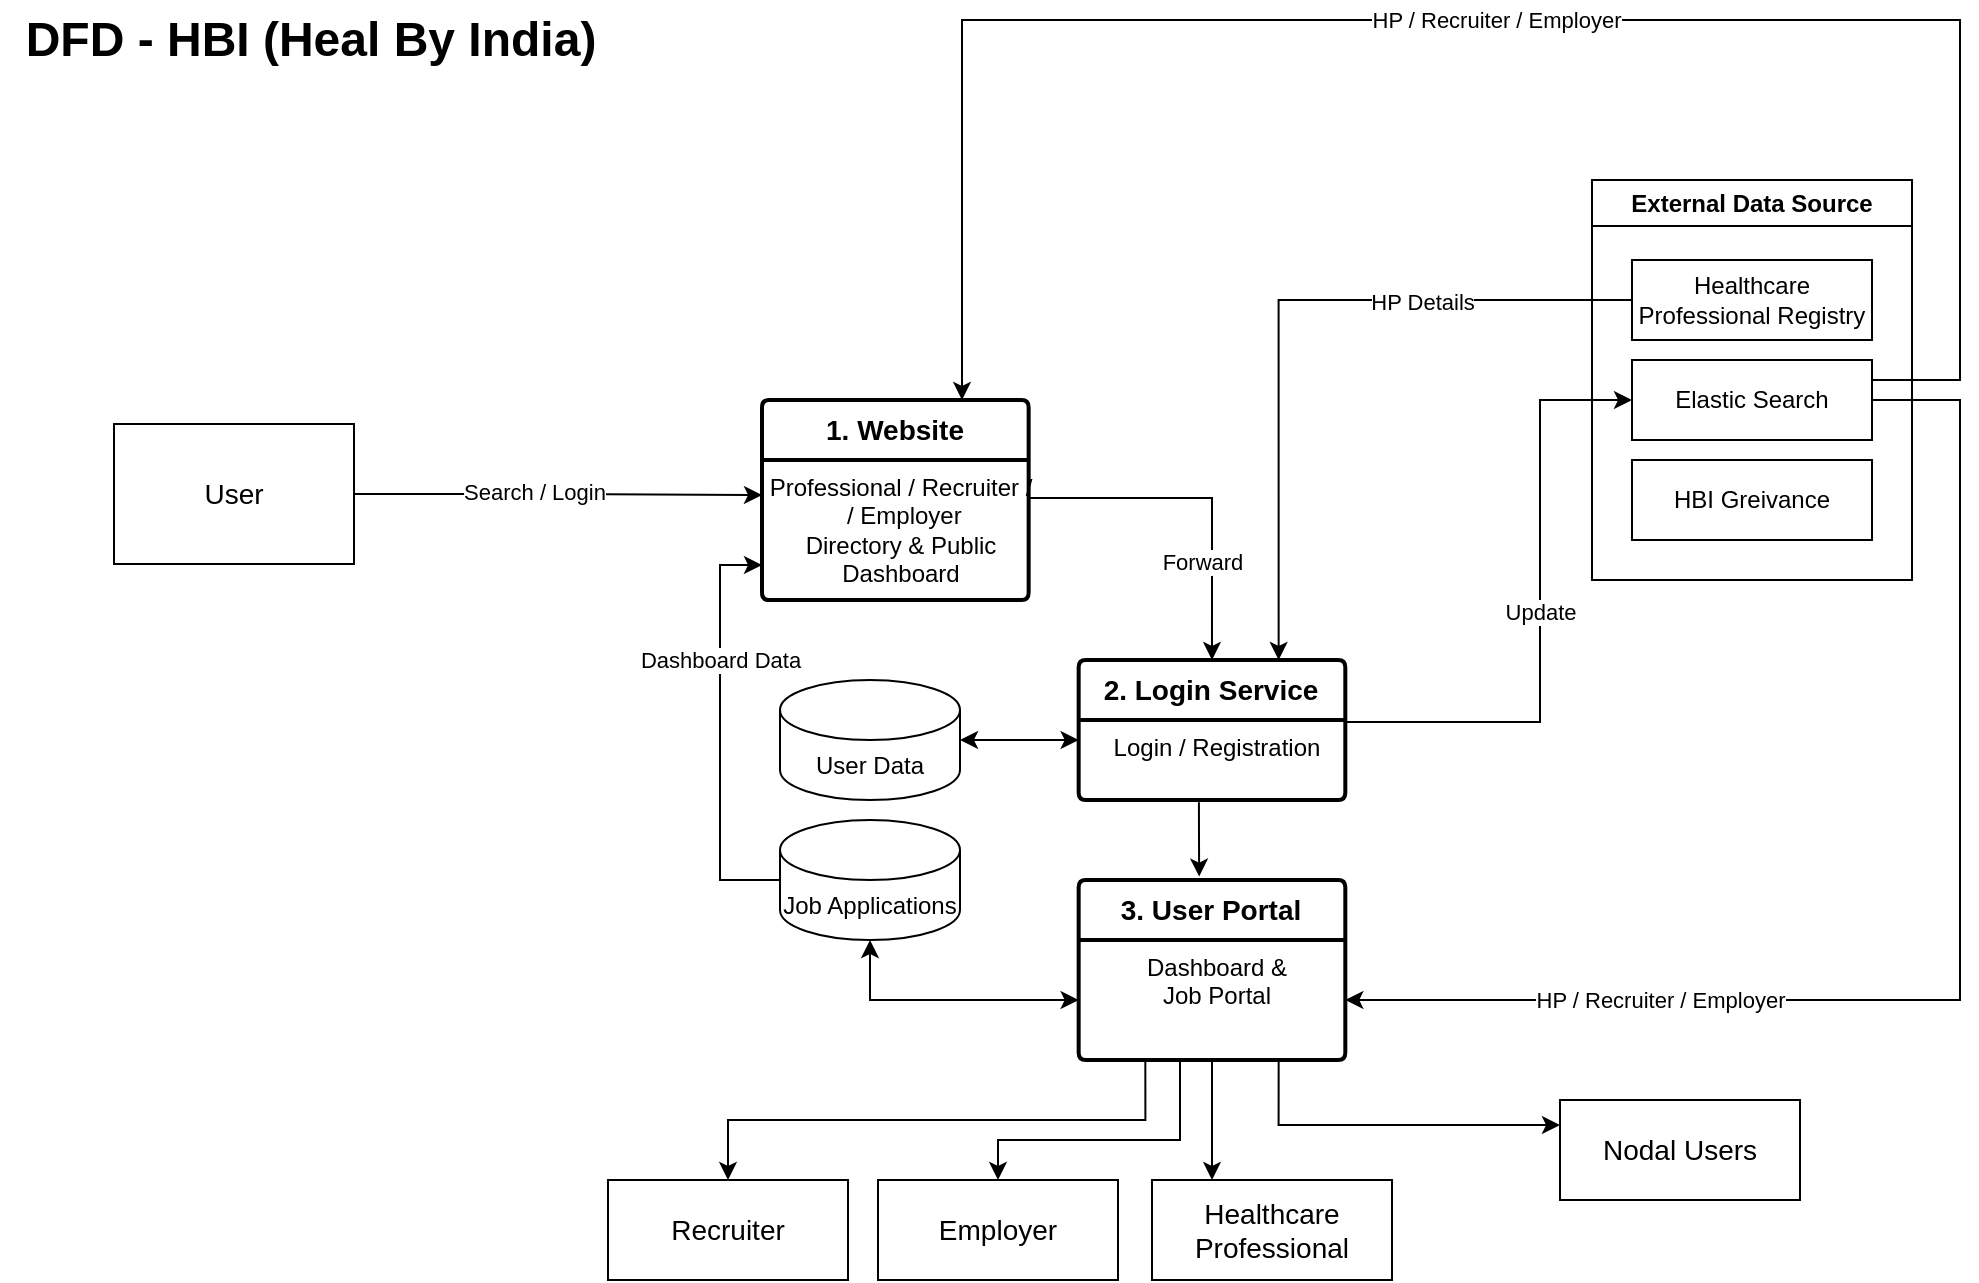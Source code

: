 <mxfile version="22.1.8" type="github">
  <diagram name="Page-1" id="5d7acffa-a066-3a61-03fe-96351882024d">
    <mxGraphModel dx="1216" dy="508" grid="1" gridSize="10" guides="1" tooltips="1" connect="1" arrows="1" fold="1" page="1" pageScale="1" pageWidth="1100" pageHeight="850" background="#ffffff" math="0" shadow="0">
      <root>
        <mxCell id="0" />
        <mxCell id="1" parent="0" />
        <mxCell id="2-qn9SCY0CSl4VwghT2g-1" value="&lt;font style=&quot;font-size: 14px;&quot;&gt;&lt;b style=&quot;&quot;&gt;1. Website&lt;/b&gt;&lt;/font&gt;" style="swimlane;childLayout=stackLayout;horizontal=1;startSize=30;horizontalStack=0;rounded=1;fontSize=14;fontStyle=0;strokeWidth=2;resizeParent=0;resizeLast=1;shadow=0;dashed=0;align=center;arcSize=4;whiteSpace=wrap;html=1;" parent="1" vertex="1">
          <mxGeometry x="421" y="240" width="133.33" height="100" as="geometry" />
        </mxCell>
        <mxCell id="2-qn9SCY0CSl4VwghT2g-2" value="Professional / Recruiter /&lt;br&gt;&amp;nbsp;/ Employer&lt;br&gt;Directory &amp;amp; Public &lt;br&gt;Dashboard" style="align=center;strokeColor=none;fillColor=none;spacingLeft=4;fontSize=12;verticalAlign=top;resizable=0;rotatable=0;part=1;html=1;" parent="2-qn9SCY0CSl4VwghT2g-1" vertex="1">
          <mxGeometry y="30" width="133.33" height="70" as="geometry" />
        </mxCell>
        <mxCell id="2-qn9SCY0CSl4VwghT2g-5" value="&lt;font style=&quot;font-size: 14px;&quot;&gt;User&lt;br&gt;&lt;/font&gt;" style="rounded=0;whiteSpace=wrap;html=1;" parent="1" vertex="1">
          <mxGeometry x="97" y="252" width="120" height="70" as="geometry" />
        </mxCell>
        <mxCell id="2-qn9SCY0CSl4VwghT2g-9" value="" style="endArrow=classic;html=1;rounded=0;edgeStyle=orthogonalEdgeStyle;entryX=0;entryY=0.25;entryDx=0;entryDy=0;" parent="1" target="2-qn9SCY0CSl4VwghT2g-2" edge="1" source="2-qn9SCY0CSl4VwghT2g-5">
          <mxGeometry relative="1" as="geometry">
            <mxPoint x="216" y="270" as="sourcePoint" />
            <mxPoint x="446" y="271" as="targetPoint" />
          </mxGeometry>
        </mxCell>
        <mxCell id="2-qn9SCY0CSl4VwghT2g-20" value="User Data" style="shape=cylinder3;whiteSpace=wrap;html=1;boundedLbl=1;backgroundOutline=1;size=15;" parent="1" vertex="1">
          <mxGeometry x="430" y="380" width="90" height="60" as="geometry" />
        </mxCell>
        <mxCell id="2-qn9SCY0CSl4VwghT2g-29" value="&lt;font style=&quot;font-size: 14px;&quot;&gt;&lt;b style=&quot;&quot;&gt;2. Login Service&lt;/b&gt;&lt;/font&gt;" style="swimlane;childLayout=stackLayout;horizontal=1;startSize=30;horizontalStack=0;rounded=1;fontSize=14;fontStyle=0;strokeWidth=2;resizeParent=0;resizeLast=1;shadow=0;dashed=0;align=center;arcSize=4;whiteSpace=wrap;html=1;" parent="1" vertex="1">
          <mxGeometry x="579.33" y="370" width="133.33" height="70" as="geometry" />
        </mxCell>
        <mxCell id="2-qn9SCY0CSl4VwghT2g-30" value="Login / Registration" style="align=center;strokeColor=none;fillColor=none;spacingLeft=4;fontSize=12;verticalAlign=top;resizable=0;rotatable=0;part=1;html=1;" parent="2-qn9SCY0CSl4VwghT2g-29" vertex="1">
          <mxGeometry y="30" width="133.33" height="40" as="geometry" />
        </mxCell>
        <mxCell id="ZYt9PUyYWpOB_vdmKRMF-25" value="&lt;font style=&quot;font-size: 14px;&quot;&gt;&lt;b style=&quot;&quot;&gt;3. User Portal&lt;/b&gt;&lt;/font&gt;" style="swimlane;childLayout=stackLayout;horizontal=1;startSize=30;horizontalStack=0;rounded=1;fontSize=14;fontStyle=0;strokeWidth=2;resizeParent=0;resizeLast=1;shadow=0;dashed=0;align=center;arcSize=4;whiteSpace=wrap;html=1;" parent="1" vertex="1">
          <mxGeometry x="579.33" y="480" width="133.33" height="90" as="geometry" />
        </mxCell>
        <mxCell id="ZYt9PUyYWpOB_vdmKRMF-26" value="Dashboard &amp;amp; &lt;br&gt;Job Portal" style="align=center;strokeColor=none;fillColor=none;spacingLeft=4;fontSize=12;verticalAlign=top;resizable=0;rotatable=0;part=1;html=1;" parent="ZYt9PUyYWpOB_vdmKRMF-25" vertex="1">
          <mxGeometry y="30" width="133.33" height="60" as="geometry" />
        </mxCell>
        <mxCell id="ZYt9PUyYWpOB_vdmKRMF-55" value="&lt;font style=&quot;font-size: 24px;&quot;&gt;&lt;b&gt;DFD - HBI (Heal By India)&lt;/b&gt;&lt;/font&gt;" style="text;html=1;align=center;verticalAlign=middle;resizable=0;points=[];autosize=1;strokeColor=none;fillColor=none;" parent="1" vertex="1">
          <mxGeometry x="40" y="40" width="310" height="40" as="geometry" />
        </mxCell>
        <mxCell id="VMeWkLT3xw4zWEuHZqp--6" value="" style="endArrow=classic;html=1;rounded=0;edgeStyle=orthogonalEdgeStyle;entryX=0.5;entryY=0;entryDx=0;entryDy=0;exitX=1;exitY=0.5;exitDx=0;exitDy=0;" parent="1" source="2-qn9SCY0CSl4VwghT2g-1" target="2-qn9SCY0CSl4VwghT2g-29" edge="1">
          <mxGeometry relative="1" as="geometry">
            <mxPoint x="580" y="289.41" as="sourcePoint" />
            <mxPoint x="750" y="289" as="targetPoint" />
            <Array as="points">
              <mxPoint x="554" y="289" />
              <mxPoint x="646" y="289" />
            </Array>
          </mxGeometry>
        </mxCell>
        <mxCell id="VMeWkLT3xw4zWEuHZqp--7" value="Forward" style="edgeLabel;resizable=0;html=1;align=center;verticalAlign=middle;" parent="VMeWkLT3xw4zWEuHZqp--6" connectable="0" vertex="1">
          <mxGeometry relative="1" as="geometry">
            <mxPoint y="32" as="offset" />
          </mxGeometry>
        </mxCell>
        <mxCell id="VMeWkLT3xw4zWEuHZqp--10" value="External Data Source" style="swimlane;whiteSpace=wrap;html=1;" parent="1" vertex="1">
          <mxGeometry x="836" y="130" width="160" height="200" as="geometry" />
        </mxCell>
        <mxCell id="2-qn9SCY0CSl4VwghT2g-19" value="&lt;font style=&quot;&quot;&gt;&lt;font style=&quot;font-size: 12px;&quot;&gt;Healthcare Professional Registry&lt;/font&gt;&lt;br&gt;&lt;/font&gt;" style="rounded=0;whiteSpace=wrap;html=1;" parent="VMeWkLT3xw4zWEuHZqp--10" vertex="1">
          <mxGeometry x="20" y="40" width="120" height="40" as="geometry" />
        </mxCell>
        <mxCell id="VMeWkLT3xw4zWEuHZqp--11" value="&lt;font style=&quot;&quot;&gt;Elastic Search&lt;br&gt;&lt;/font&gt;" style="rounded=0;whiteSpace=wrap;html=1;" parent="VMeWkLT3xw4zWEuHZqp--10" vertex="1">
          <mxGeometry x="20" y="90" width="120" height="40" as="geometry" />
        </mxCell>
        <mxCell id="W5KI2_hVfU21jzX0xVE0-1" value="&lt;font style=&quot;&quot;&gt;HBI Greivance&lt;br&gt;&lt;/font&gt;" style="rounded=0;whiteSpace=wrap;html=1;" vertex="1" parent="VMeWkLT3xw4zWEuHZqp--10">
          <mxGeometry x="20" y="140" width="120" height="40" as="geometry" />
        </mxCell>
        <mxCell id="W5KI2_hVfU21jzX0xVE0-2" value="" style="endArrow=classic;html=1;rounded=0;edgeStyle=orthogonalEdgeStyle;entryX=0.75;entryY=0;entryDx=0;entryDy=0;exitX=0;exitY=0.5;exitDx=0;exitDy=0;" edge="1" parent="1" source="2-qn9SCY0CSl4VwghT2g-19" target="2-qn9SCY0CSl4VwghT2g-29">
          <mxGeometry relative="1" as="geometry">
            <mxPoint x="630" y="200" as="sourcePoint" />
            <mxPoint x="790" y="200" as="targetPoint" />
          </mxGeometry>
        </mxCell>
        <mxCell id="W5KI2_hVfU21jzX0xVE0-3" value="HP Details" style="edgeLabel;resizable=0;html=1;align=center;verticalAlign=middle;" connectable="0" vertex="1" parent="W5KI2_hVfU21jzX0xVE0-2">
          <mxGeometry relative="1" as="geometry">
            <mxPoint x="71" y="-1" as="offset" />
          </mxGeometry>
        </mxCell>
        <mxCell id="W5KI2_hVfU21jzX0xVE0-6" value="" style="endArrow=classic;html=1;rounded=0;edgeStyle=orthogonalEdgeStyle;entryX=0;entryY=0.5;entryDx=0;entryDy=0;exitX=1.005;exitY=0.026;exitDx=0;exitDy=0;exitPerimeter=0;" edge="1" parent="1" source="2-qn9SCY0CSl4VwghT2g-30" target="VMeWkLT3xw4zWEuHZqp--11">
          <mxGeometry relative="1" as="geometry">
            <mxPoint x="720" y="401" as="sourcePoint" />
            <mxPoint x="850" y="240" as="targetPoint" />
            <Array as="points">
              <mxPoint x="720" y="401" />
              <mxPoint x="810" y="401" />
              <mxPoint x="810" y="240" />
            </Array>
          </mxGeometry>
        </mxCell>
        <mxCell id="W5KI2_hVfU21jzX0xVE0-7" value="Update" style="edgeLabel;resizable=0;html=1;align=center;verticalAlign=middle;" connectable="0" vertex="1" parent="W5KI2_hVfU21jzX0xVE0-6">
          <mxGeometry relative="1" as="geometry" />
        </mxCell>
        <mxCell id="W5KI2_hVfU21jzX0xVE0-10" value="" style="endArrow=classic;html=1;rounded=0;edgeStyle=orthogonalEdgeStyle;entryX=0.452;entryY=-0.019;entryDx=0;entryDy=0;entryPerimeter=0;exitX=0.451;exitY=1.027;exitDx=0;exitDy=0;exitPerimeter=0;" edge="1" parent="1" source="2-qn9SCY0CSl4VwghT2g-30" target="ZYt9PUyYWpOB_vdmKRMF-25">
          <mxGeometry relative="1" as="geometry">
            <mxPoint x="630" y="450" as="sourcePoint" />
            <mxPoint x="790" y="450" as="targetPoint" />
          </mxGeometry>
        </mxCell>
        <mxCell id="W5KI2_hVfU21jzX0xVE0-13" value="" style="endArrow=classic;html=1;rounded=0;edgeStyle=orthogonalEdgeStyle;exitX=1;exitY=0.5;exitDx=0;exitDy=0;entryX=1;entryY=0.5;entryDx=0;entryDy=0;" edge="1" parent="1" source="VMeWkLT3xw4zWEuHZqp--11" target="ZYt9PUyYWpOB_vdmKRMF-26">
          <mxGeometry relative="1" as="geometry">
            <mxPoint x="980" y="240" as="sourcePoint" />
            <mxPoint x="1140" y="240" as="targetPoint" />
            <Array as="points">
              <mxPoint x="1020" y="240" />
              <mxPoint x="1020" y="540" />
            </Array>
          </mxGeometry>
        </mxCell>
        <mxCell id="W5KI2_hVfU21jzX0xVE0-14" value="HP / Recruiter / Employer" style="edgeLabel;resizable=0;html=1;align=center;verticalAlign=middle;" connectable="0" vertex="1" parent="W5KI2_hVfU21jzX0xVE0-13">
          <mxGeometry relative="1" as="geometry">
            <mxPoint x="-150" y="18" as="offset" />
          </mxGeometry>
        </mxCell>
        <mxCell id="W5KI2_hVfU21jzX0xVE0-18" value="" style="endArrow=classic;html=1;rounded=0;edgeStyle=orthogonalEdgeStyle;exitX=1;exitY=0.25;exitDx=0;exitDy=0;entryX=0.75;entryY=0;entryDx=0;entryDy=0;" edge="1" parent="1" source="VMeWkLT3xw4zWEuHZqp--11" target="2-qn9SCY0CSl4VwghT2g-1">
          <mxGeometry relative="1" as="geometry">
            <mxPoint x="980" y="230" as="sourcePoint" />
            <mxPoint x="1100" y="70" as="targetPoint" />
            <Array as="points">
              <mxPoint x="1020" y="230" />
              <mxPoint x="1020" y="50" />
              <mxPoint x="521" y="50" />
            </Array>
          </mxGeometry>
        </mxCell>
        <mxCell id="W5KI2_hVfU21jzX0xVE0-19" value="HP / Recruiter / Employer" style="edgeLabel;resizable=0;html=1;align=center;verticalAlign=middle;" connectable="0" vertex="1" parent="W5KI2_hVfU21jzX0xVE0-18">
          <mxGeometry relative="1" as="geometry" />
        </mxCell>
        <mxCell id="W5KI2_hVfU21jzX0xVE0-22" value="" style="endArrow=classic;startArrow=classic;html=1;rounded=0;edgeStyle=orthogonalEdgeStyle;entryX=0;entryY=0.25;entryDx=0;entryDy=0;exitX=1;exitY=0.5;exitDx=0;exitDy=0;exitPerimeter=0;" edge="1" parent="1" source="2-qn9SCY0CSl4VwghT2g-20" target="2-qn9SCY0CSl4VwghT2g-30">
          <mxGeometry width="50" height="50" relative="1" as="geometry">
            <mxPoint x="503.83" y="475" as="sourcePoint" />
            <mxPoint x="553.83" y="425" as="targetPoint" />
          </mxGeometry>
        </mxCell>
        <mxCell id="W5KI2_hVfU21jzX0xVE0-23" value="" style="endArrow=classic;html=1;rounded=0;edgeStyle=orthogonalEdgeStyle;exitX=0;exitY=0.5;exitDx=0;exitDy=0;exitPerimeter=0;entryX=0;entryY=0.75;entryDx=0;entryDy=0;" edge="1" parent="1" source="W5KI2_hVfU21jzX0xVE0-27" target="2-qn9SCY0CSl4VwghT2g-2">
          <mxGeometry relative="1" as="geometry">
            <mxPoint x="430" y="350" as="sourcePoint" />
            <mxPoint x="400" y="330" as="targetPoint" />
            <Array as="points">
              <mxPoint x="400" y="480" />
              <mxPoint x="400" y="323" />
            </Array>
          </mxGeometry>
        </mxCell>
        <mxCell id="W5KI2_hVfU21jzX0xVE0-26" value="Dashboard Data" style="edgeLabel;html=1;align=center;verticalAlign=middle;resizable=0;points=[];" vertex="1" connectable="0" parent="W5KI2_hVfU21jzX0xVE0-23">
          <mxGeometry x="-0.126" relative="1" as="geometry">
            <mxPoint y="-49" as="offset" />
          </mxGeometry>
        </mxCell>
        <mxCell id="W5KI2_hVfU21jzX0xVE0-27" value="Job Applications" style="shape=cylinder3;whiteSpace=wrap;html=1;boundedLbl=1;backgroundOutline=1;size=15;" vertex="1" parent="1">
          <mxGeometry x="430" y="450" width="90" height="60" as="geometry" />
        </mxCell>
        <mxCell id="W5KI2_hVfU21jzX0xVE0-28" value="" style="endArrow=classic;startArrow=classic;html=1;rounded=0;edgeStyle=orthogonalEdgeStyle;exitX=0;exitY=0.5;exitDx=0;exitDy=0;entryX=0.5;entryY=1;entryDx=0;entryDy=0;entryPerimeter=0;" edge="1" parent="1" source="ZYt9PUyYWpOB_vdmKRMF-26" target="W5KI2_hVfU21jzX0xVE0-27">
          <mxGeometry width="50" height="50" relative="1" as="geometry">
            <mxPoint x="430" y="570" as="sourcePoint" />
            <mxPoint x="480" y="520" as="targetPoint" />
          </mxGeometry>
        </mxCell>
        <mxCell id="W5KI2_hVfU21jzX0xVE0-29" value="&lt;font style=&quot;font-size: 14px;&quot;&gt;Recruiter&lt;br&gt;&lt;/font&gt;" style="rounded=0;whiteSpace=wrap;html=1;" vertex="1" parent="1">
          <mxGeometry x="344" y="630" width="120" height="50" as="geometry" />
        </mxCell>
        <mxCell id="W5KI2_hVfU21jzX0xVE0-30" value="&lt;font style=&quot;font-size: 14px;&quot;&gt;Employer&lt;br&gt;&lt;/font&gt;" style="rounded=0;whiteSpace=wrap;html=1;" vertex="1" parent="1">
          <mxGeometry x="479" y="630" width="120" height="50" as="geometry" />
        </mxCell>
        <mxCell id="W5KI2_hVfU21jzX0xVE0-31" value="&lt;font style=&quot;font-size: 14px;&quot;&gt;Healthcare Professional&lt;br&gt;&lt;/font&gt;" style="rounded=0;whiteSpace=wrap;html=1;" vertex="1" parent="1">
          <mxGeometry x="616" y="630" width="120" height="50" as="geometry" />
        </mxCell>
        <mxCell id="W5KI2_hVfU21jzX0xVE0-32" value="&lt;font style=&quot;font-size: 14px;&quot;&gt;Nodal Users&lt;br&gt;&lt;/font&gt;" style="rounded=0;whiteSpace=wrap;html=1;" vertex="1" parent="1">
          <mxGeometry x="820" y="590" width="120" height="50" as="geometry" />
        </mxCell>
        <mxCell id="W5KI2_hVfU21jzX0xVE0-35" value="" style="endArrow=classic;html=1;rounded=0;edgeStyle=orthogonalEdgeStyle;exitX=0.25;exitY=1;exitDx=0;exitDy=0;entryX=0.5;entryY=0;entryDx=0;entryDy=0;" edge="1" parent="1" source="ZYt9PUyYWpOB_vdmKRMF-26" target="W5KI2_hVfU21jzX0xVE0-29">
          <mxGeometry relative="1" as="geometry">
            <mxPoint x="150" y="560" as="sourcePoint" />
            <mxPoint x="310" y="560" as="targetPoint" />
          </mxGeometry>
        </mxCell>
        <mxCell id="W5KI2_hVfU21jzX0xVE0-38" value="" style="endArrow=classic;html=1;rounded=0;edgeStyle=orthogonalEdgeStyle;exitX=0.38;exitY=1;exitDx=0;exitDy=0;entryX=0.5;entryY=0;entryDx=0;entryDy=0;exitPerimeter=0;" edge="1" parent="1" source="ZYt9PUyYWpOB_vdmKRMF-26" target="W5KI2_hVfU21jzX0xVE0-30">
          <mxGeometry relative="1" as="geometry">
            <mxPoint x="623" y="580" as="sourcePoint" />
            <mxPoint x="414" y="640" as="targetPoint" />
            <Array as="points">
              <mxPoint x="630" y="610" />
              <mxPoint x="539" y="610" />
            </Array>
          </mxGeometry>
        </mxCell>
        <mxCell id="W5KI2_hVfU21jzX0xVE0-40" value="" style="endArrow=classic;html=1;rounded=0;edgeStyle=orthogonalEdgeStyle;exitX=0.5;exitY=1;exitDx=0;exitDy=0;entryX=0.25;entryY=0;entryDx=0;entryDy=0;" edge="1" parent="1" source="ZYt9PUyYWpOB_vdmKRMF-26" target="W5KI2_hVfU21jzX0xVE0-31">
          <mxGeometry relative="1" as="geometry">
            <mxPoint x="640" y="600" as="sourcePoint" />
            <mxPoint x="800" y="600" as="targetPoint" />
          </mxGeometry>
        </mxCell>
        <mxCell id="W5KI2_hVfU21jzX0xVE0-43" value="" style="endArrow=classic;html=1;rounded=0;edgeStyle=orthogonalEdgeStyle;entryX=0;entryY=0.25;entryDx=0;entryDy=0;exitX=0.75;exitY=1;exitDx=0;exitDy=0;" edge="1" parent="1" source="ZYt9PUyYWpOB_vdmKRMF-26" target="W5KI2_hVfU21jzX0xVE0-32">
          <mxGeometry relative="1" as="geometry">
            <mxPoint x="700" y="570" as="sourcePoint" />
            <mxPoint x="840" y="580" as="targetPoint" />
          </mxGeometry>
        </mxCell>
        <mxCell id="W5KI2_hVfU21jzX0xVE0-48" value="Search / Login" style="edgeLabel;html=1;align=center;verticalAlign=middle;resizable=0;points=[];" vertex="1" connectable="0" parent="1">
          <mxGeometry x="307" y="286" as="geometry" />
        </mxCell>
      </root>
    </mxGraphModel>
  </diagram>
</mxfile>
